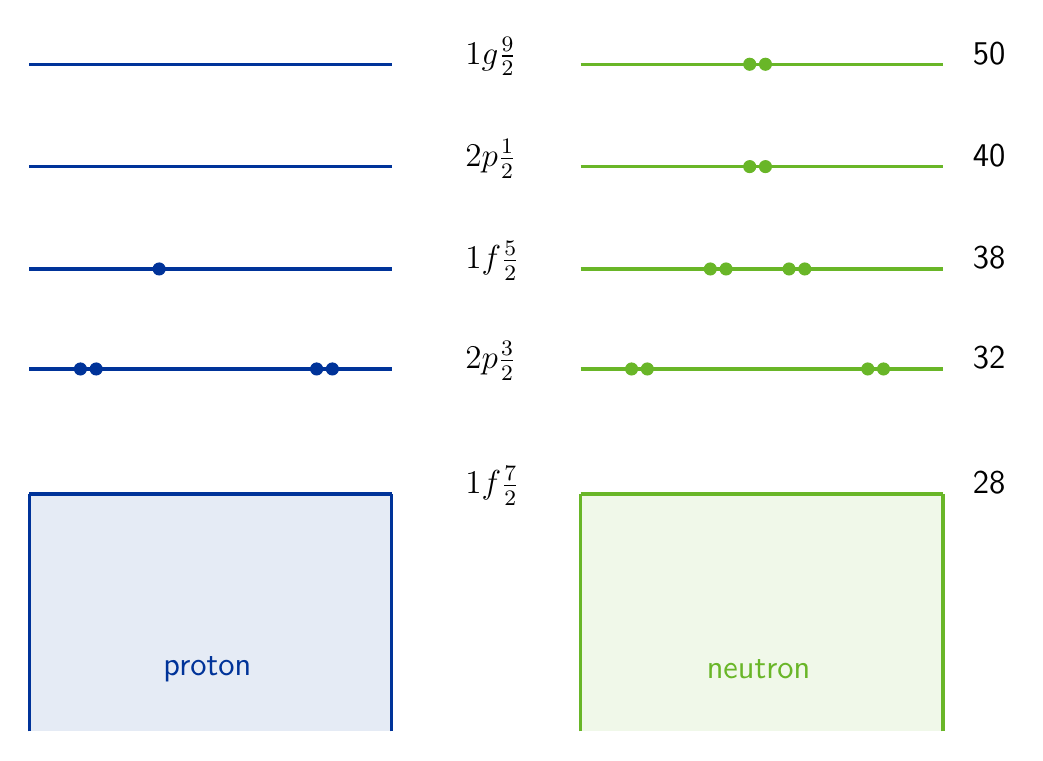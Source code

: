 \begin{tikzpicture}[y=-1cm]
  \sf
  \definecolor{red}{RGB}{221,42,43}
  \definecolor{green}{RGB}{105,182,40}
  \definecolor{blue}{RGB}{0,51,153}
  \definecolor{orange}{RGB}{192,128,64}

  \fill[blue!10] (5.239,10.001) rectangle (9.842,13.018);
  \draw[blue, very thick] (5.239,13.018) -- (5.239,10.001);
  \draw[blue, very thick] (9.842,13.018) -- (9.842,10.001);
  \draw[blue, very thick] (5.239,10.001) -- (9.842,10.001);
  \draw[blue, very thick] (5.239,8.414) -- (9.842,8.414);
  \draw[blue, very thick] (5.239,7.144) -- (9.842,7.144);
  \draw[blue, very thick] (5.239,5.844) -- (9.842,5.844);
  \draw[blue, very thick] (5.239,4.544) -- (9.842,4.544);

  \begin{scope}[xshift=7cm]
    \fill[green!10] (5.239,10.001) rectangle (9.842,13.018);
    \draw[green, very thick] (5.239,13.018) -- (5.239,10.001);
    \draw[green, very thick] (9.842,13.018) -- (9.842,10.001);
    \draw[green, very thick] (5.239,10.001) -- (9.842,10.001);
    \path (7.5,12.224) node[text=green] {\large{}neutron};
    \draw[green, very thick] (5.239,8.414) -- (9.842,8.414);
    \draw[green, very thick] (5.239,7.144) -- (9.842,7.144);
    \draw[green, very thick] (5.239,5.844) -- (9.842,5.844);
    \draw[green, very thick] (5.239,4.544) -- (9.842,4.544);
    \begin{scope}[xshift=-10pt]
      \draw[green,fill=green] (6.239,8.414) circle (0.076cm);
      \draw[green,fill=green] (6.439,8.414) circle (0.076cm);
      \draw[green,fill=green] (9.239,8.414) circle (0.076cm);
      \draw[green,fill=green] (9.439,8.414) circle (0.076cm);

      \draw[green,fill=green] (7.239,7.144) circle (0.076cm);
      \draw[green,fill=green] (7.439,7.144) circle (0.076cm);
      \draw[green,fill=green] (8.239,7.144) circle (0.076cm);
      \draw[green,fill=green] (8.439,7.144) circle (0.076cm);

      \draw[green,fill=green] (7.739,5.844) circle (0.076cm);
      \draw[green,fill=green] (7.939,5.844) circle (0.076cm);
      \draw[green,fill=green] (7.739,4.544) circle (0.076cm);
      \draw[green,fill=green] (7.939,4.544) circle (0.076cm);
    \end{scope}
  \end{scope}

  \begin{scope}[xshift=-10pt]
    \draw[blue,fill=blue] (6.239,8.414) circle (0.076cm);
    \draw[blue,fill=blue] (6.439,8.414) circle (0.076cm);
    \draw[blue,fill=blue] (9.239,8.414) circle (0.076cm);
    \draw[blue,fill=blue] (9.439,8.414) circle (0.076cm);
    \draw[blue,fill=blue] (7.239,7.144) circle (0.076cm);
    %% \draw[blue,fill=blue] (7.439,7.144) circle (0.076cm);
  \end{scope}

  \begin{scope}[xshift=7cm]
    \path (3.651,4.544) node[text=black,anchor=base west] {\large{}$1g\tfrac{9}{2}$};
    \path (3.651,5.844) node[text=black,anchor=base west] {\large{}$2p\tfrac{1}{2}$};
    \path (3.651,7.144) node[text=black,anchor=base west] {\large{}$1f\tfrac{5}{2}$};
    \path (3.651,8.414) node[text=black,anchor=base west] {\large{}$2p\tfrac{3}{2}$};
    \path (3.651,10.001) node[text=black,anchor=base west] {\large{}$1f\tfrac{7}{2}$};
  \end{scope}

  \path (17.098,4.544) node[text=black,anchor=base west] {\large{}50};
  \path (17.098,5.844) node[text=black,anchor=base west] {\large{}40};
  \path (17.098,7.144) node[text=black,anchor=base west] {\large{}38};
  \path (17.098,8.414) node[text=black,anchor=base west] {\large{}32};
  \path (17.098,10.001) node[text=black,anchor=base west] {\large{}28};

  \path (7.5,12.224) node[text=blue] {\large{}proton};

\end{tikzpicture}%

%% Configure (x)emacs for this file ...
%% Local Variables:
%% mode: latex
%% End:
